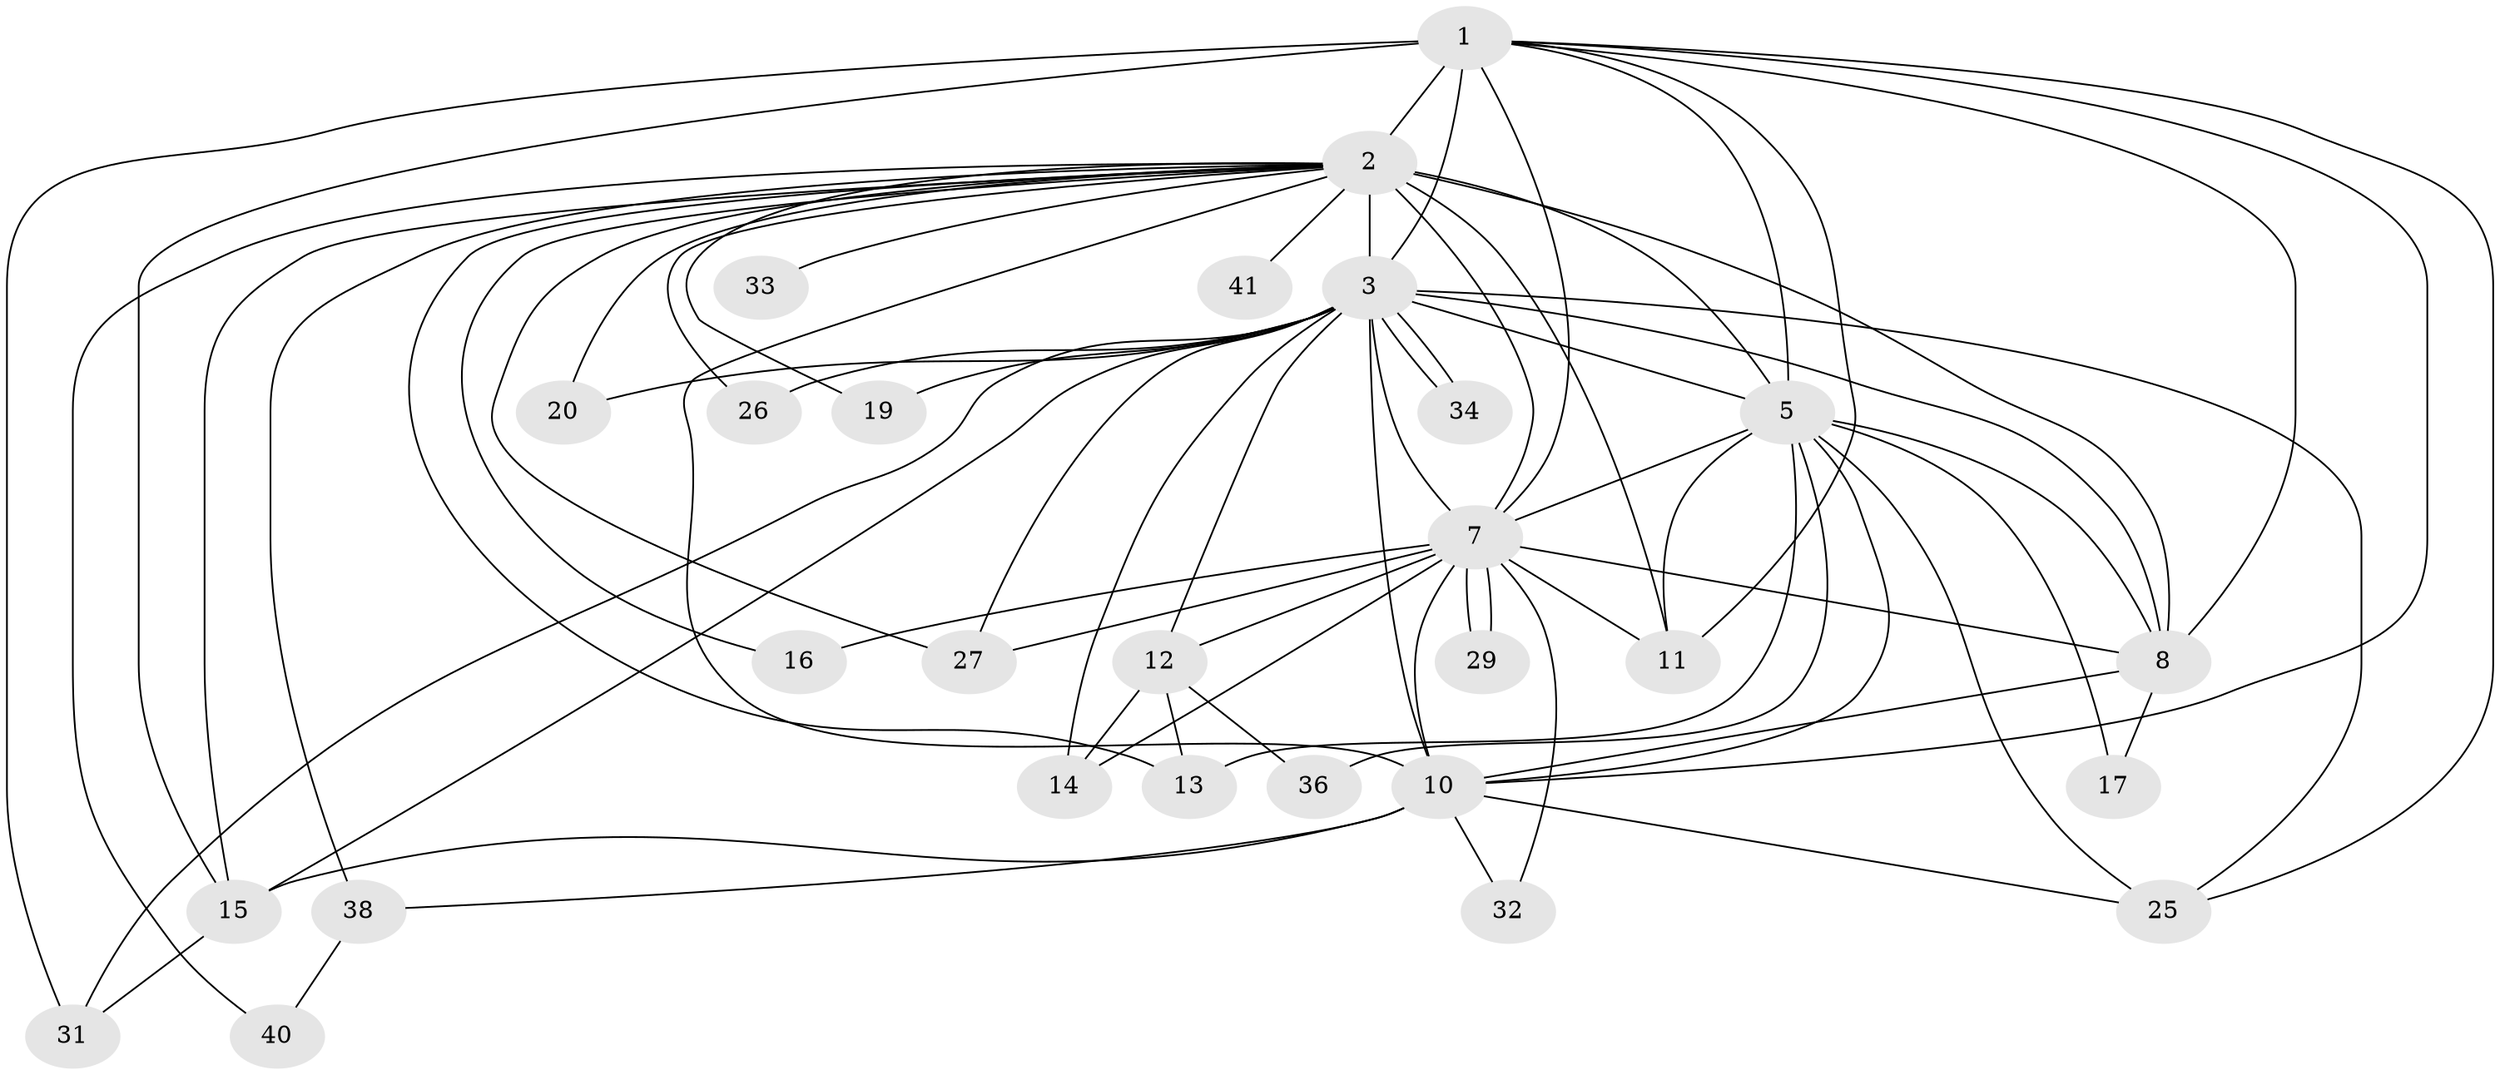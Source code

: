 // original degree distribution, {14: 0.03571428571428571, 20: 0.017857142857142856, 17: 0.05357142857142857, 16: 0.017857142857142856, 18: 0.017857142857142856, 12: 0.017857142857142856, 15: 0.017857142857142856, 4: 0.03571428571428571, 5: 0.017857142857142856, 3: 0.19642857142857142, 6: 0.017857142857142856, 2: 0.5535714285714286}
// Generated by graph-tools (version 1.1) at 2025/13/03/09/25 04:13:51]
// undirected, 28 vertices, 71 edges
graph export_dot {
graph [start="1"]
  node [color=gray90,style=filled];
  1;
  2 [super="+9+4+24"];
  3 [super="+42+6"];
  5 [super="+54+44+18"];
  7;
  8 [super="+45"];
  10;
  11 [super="+23"];
  12;
  13 [super="+55"];
  14 [super="+35"];
  15 [super="+51+46+48"];
  16;
  17;
  19;
  20;
  25 [super="+47"];
  26;
  27;
  29;
  31;
  32;
  33;
  34;
  36;
  38 [super="+53"];
  40;
  41;
  1 -- 2 [weight=4];
  1 -- 3 [weight=2];
  1 -- 5;
  1 -- 7;
  1 -- 8;
  1 -- 10;
  1 -- 11;
  1 -- 31;
  1 -- 25;
  1 -- 15;
  2 -- 3 [weight=8];
  2 -- 5 [weight=3];
  2 -- 7 [weight=3];
  2 -- 8 [weight=3];
  2 -- 10 [weight=3];
  2 -- 33 [weight=2];
  2 -- 41 [weight=2];
  2 -- 38 [weight=2];
  2 -- 16;
  2 -- 20;
  2 -- 26;
  2 -- 11;
  2 -- 13;
  2 -- 15;
  2 -- 19;
  2 -- 27;
  2 -- 40;
  3 -- 5 [weight=3];
  3 -- 7 [weight=3];
  3 -- 8 [weight=3];
  3 -- 10 [weight=2];
  3 -- 12;
  3 -- 19;
  3 -- 20;
  3 -- 26;
  3 -- 34;
  3 -- 34;
  3 -- 14;
  3 -- 15;
  3 -- 25;
  3 -- 27;
  3 -- 31;
  5 -- 7;
  5 -- 8;
  5 -- 10 [weight=3];
  5 -- 17;
  5 -- 25;
  5 -- 36;
  5 -- 13;
  5 -- 11;
  7 -- 8;
  7 -- 10;
  7 -- 11;
  7 -- 12;
  7 -- 14;
  7 -- 16;
  7 -- 27;
  7 -- 29;
  7 -- 29;
  7 -- 32;
  8 -- 10 [weight=2];
  8 -- 17;
  10 -- 15 [weight=2];
  10 -- 25;
  10 -- 32;
  10 -- 38;
  12 -- 13;
  12 -- 14;
  12 -- 36;
  15 -- 31;
  38 -- 40;
}
